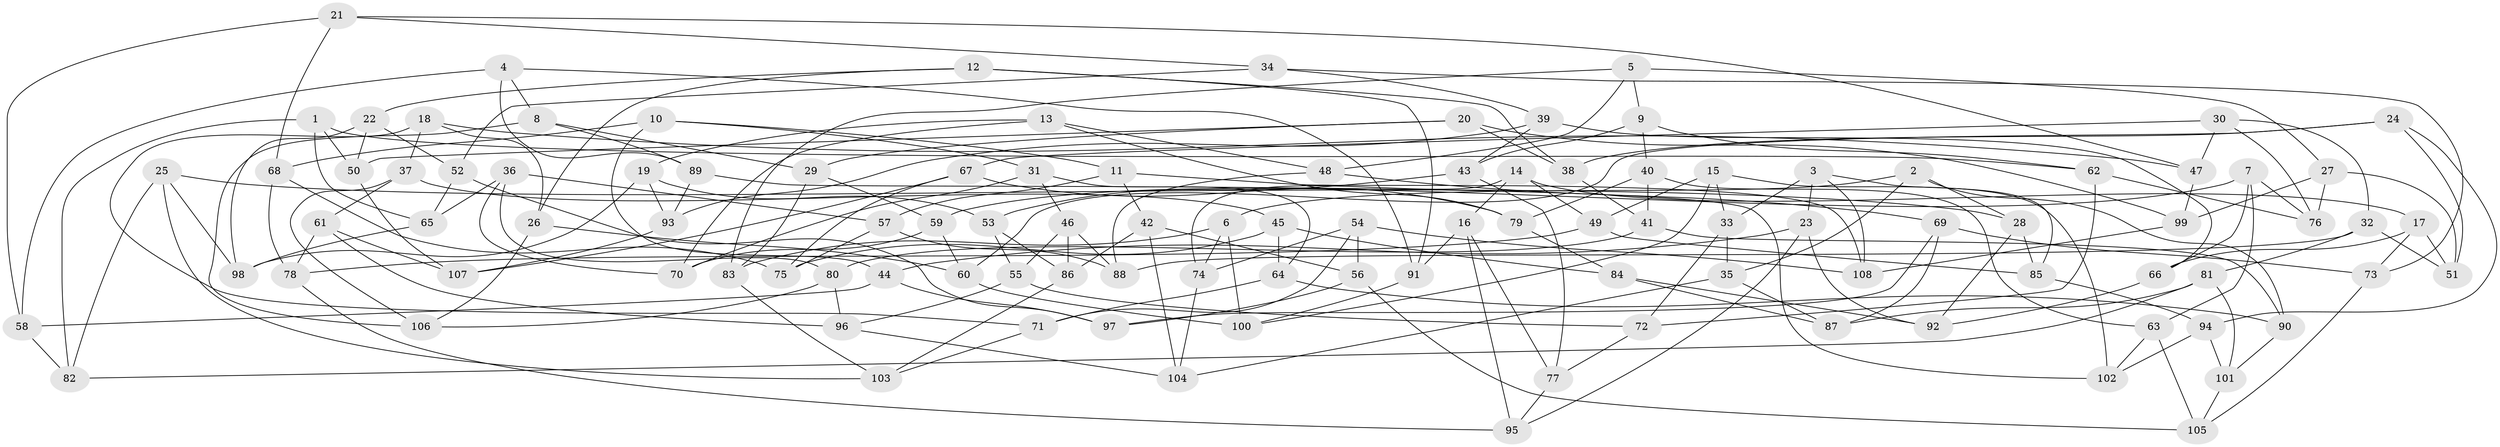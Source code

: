 // Generated by graph-tools (version 1.1) at 2025/02/03/09/25 03:02:59]
// undirected, 108 vertices, 216 edges
graph export_dot {
graph [start="1"]
  node [color=gray90,style=filled];
  1;
  2;
  3;
  4;
  5;
  6;
  7;
  8;
  9;
  10;
  11;
  12;
  13;
  14;
  15;
  16;
  17;
  18;
  19;
  20;
  21;
  22;
  23;
  24;
  25;
  26;
  27;
  28;
  29;
  30;
  31;
  32;
  33;
  34;
  35;
  36;
  37;
  38;
  39;
  40;
  41;
  42;
  43;
  44;
  45;
  46;
  47;
  48;
  49;
  50;
  51;
  52;
  53;
  54;
  55;
  56;
  57;
  58;
  59;
  60;
  61;
  62;
  63;
  64;
  65;
  66;
  67;
  68;
  69;
  70;
  71;
  72;
  73;
  74;
  75;
  76;
  77;
  78;
  79;
  80;
  81;
  82;
  83;
  84;
  85;
  86;
  87;
  88;
  89;
  90;
  91;
  92;
  93;
  94;
  95;
  96;
  97;
  98;
  99;
  100;
  101;
  102;
  103;
  104;
  105;
  106;
  107;
  108;
  1 -- 82;
  1 -- 62;
  1 -- 50;
  1 -- 65;
  2 -- 90;
  2 -- 6;
  2 -- 35;
  2 -- 28;
  3 -- 85;
  3 -- 108;
  3 -- 23;
  3 -- 33;
  4 -- 89;
  4 -- 8;
  4 -- 91;
  4 -- 58;
  5 -- 9;
  5 -- 27;
  5 -- 83;
  5 -- 48;
  6 -- 100;
  6 -- 74;
  6 -- 83;
  7 -- 63;
  7 -- 59;
  7 -- 66;
  7 -- 76;
  8 -- 89;
  8 -- 106;
  8 -- 29;
  9 -- 62;
  9 -- 40;
  9 -- 43;
  10 -- 44;
  10 -- 68;
  10 -- 31;
  10 -- 11;
  11 -- 108;
  11 -- 57;
  11 -- 42;
  12 -- 22;
  12 -- 26;
  12 -- 91;
  12 -- 38;
  13 -- 48;
  13 -- 79;
  13 -- 70;
  13 -- 19;
  14 -- 74;
  14 -- 49;
  14 -- 16;
  14 -- 17;
  15 -- 100;
  15 -- 102;
  15 -- 49;
  15 -- 33;
  16 -- 91;
  16 -- 77;
  16 -- 95;
  17 -- 51;
  17 -- 66;
  17 -- 73;
  18 -- 26;
  18 -- 71;
  18 -- 47;
  18 -- 37;
  19 -- 98;
  19 -- 93;
  19 -- 53;
  20 -- 99;
  20 -- 50;
  20 -- 38;
  20 -- 29;
  21 -- 34;
  21 -- 47;
  21 -- 68;
  21 -- 58;
  22 -- 98;
  22 -- 52;
  22 -- 50;
  23 -- 44;
  23 -- 95;
  23 -- 92;
  24 -- 51;
  24 -- 94;
  24 -- 60;
  24 -- 38;
  25 -- 98;
  25 -- 28;
  25 -- 103;
  25 -- 82;
  26 -- 106;
  26 -- 60;
  27 -- 76;
  27 -- 99;
  27 -- 51;
  28 -- 92;
  28 -- 85;
  29 -- 83;
  29 -- 59;
  30 -- 67;
  30 -- 32;
  30 -- 47;
  30 -- 76;
  31 -- 70;
  31 -- 46;
  31 -- 64;
  32 -- 81;
  32 -- 51;
  32 -- 88;
  33 -- 35;
  33 -- 72;
  34 -- 52;
  34 -- 73;
  34 -- 39;
  35 -- 104;
  35 -- 87;
  36 -- 65;
  36 -- 70;
  36 -- 80;
  36 -- 57;
  37 -- 61;
  37 -- 106;
  37 -- 45;
  38 -- 41;
  39 -- 93;
  39 -- 43;
  39 -- 66;
  40 -- 63;
  40 -- 41;
  40 -- 79;
  41 -- 80;
  41 -- 90;
  42 -- 56;
  42 -- 86;
  42 -- 104;
  43 -- 53;
  43 -- 77;
  44 -- 97;
  44 -- 58;
  45 -- 75;
  45 -- 64;
  45 -- 84;
  46 -- 86;
  46 -- 55;
  46 -- 88;
  47 -- 99;
  48 -- 88;
  48 -- 69;
  49 -- 78;
  49 -- 85;
  50 -- 107;
  52 -- 65;
  52 -- 97;
  53 -- 86;
  53 -- 55;
  54 -- 71;
  54 -- 56;
  54 -- 108;
  54 -- 74;
  55 -- 72;
  55 -- 96;
  56 -- 97;
  56 -- 105;
  57 -- 88;
  57 -- 75;
  58 -- 82;
  59 -- 70;
  59 -- 60;
  60 -- 100;
  61 -- 107;
  61 -- 78;
  61 -- 96;
  62 -- 76;
  62 -- 72;
  63 -- 105;
  63 -- 102;
  64 -- 90;
  64 -- 71;
  65 -- 98;
  66 -- 92;
  67 -- 107;
  67 -- 79;
  67 -- 75;
  68 -- 78;
  68 -- 75;
  69 -- 97;
  69 -- 73;
  69 -- 87;
  71 -- 103;
  72 -- 77;
  73 -- 105;
  74 -- 104;
  77 -- 95;
  78 -- 95;
  79 -- 84;
  80 -- 106;
  80 -- 96;
  81 -- 87;
  81 -- 101;
  81 -- 82;
  83 -- 103;
  84 -- 92;
  84 -- 87;
  85 -- 94;
  86 -- 103;
  89 -- 93;
  89 -- 102;
  90 -- 101;
  91 -- 100;
  93 -- 107;
  94 -- 102;
  94 -- 101;
  96 -- 104;
  99 -- 108;
  101 -- 105;
}
